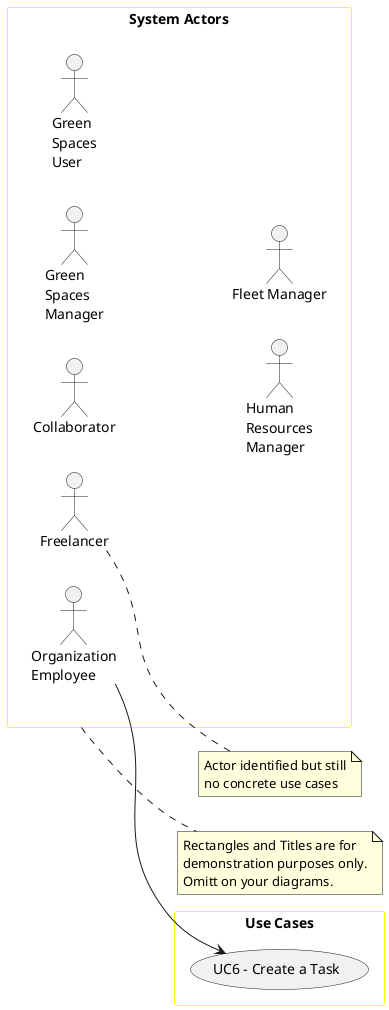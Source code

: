 @startuml
'skinparam monochrome true
skinparam packageStyle rectangle
'skinparam shadowing false

skinparam rectangle{
    BorderColor yellow
}

'title Use Case Diagram Example

left to right direction

rectangle "System Actors" as actors {
    actor Freelancer
    actor Collaborator
    actor "Green\nSpaces\nManager" as GSM
    actor "Green\nSpaces\nUser" as GSU
    actor "Human\nResources\nManager" as HRM
    actor "Fleet Manager" as FM
    actor "Organization\nEmployee" as Employee
}


note right of Freelancer
    Actor identified but still
    no concrete use cases
end note

rectangle "Use Cases" as usecases{
    usecase "UC6 - Create a Task" as UC6
    Employee --> UC6
}
note right of actors
    Rectangles and Titles are for
    demonstration purposes only.
    Omitt on your diagrams.
end note

@enduml